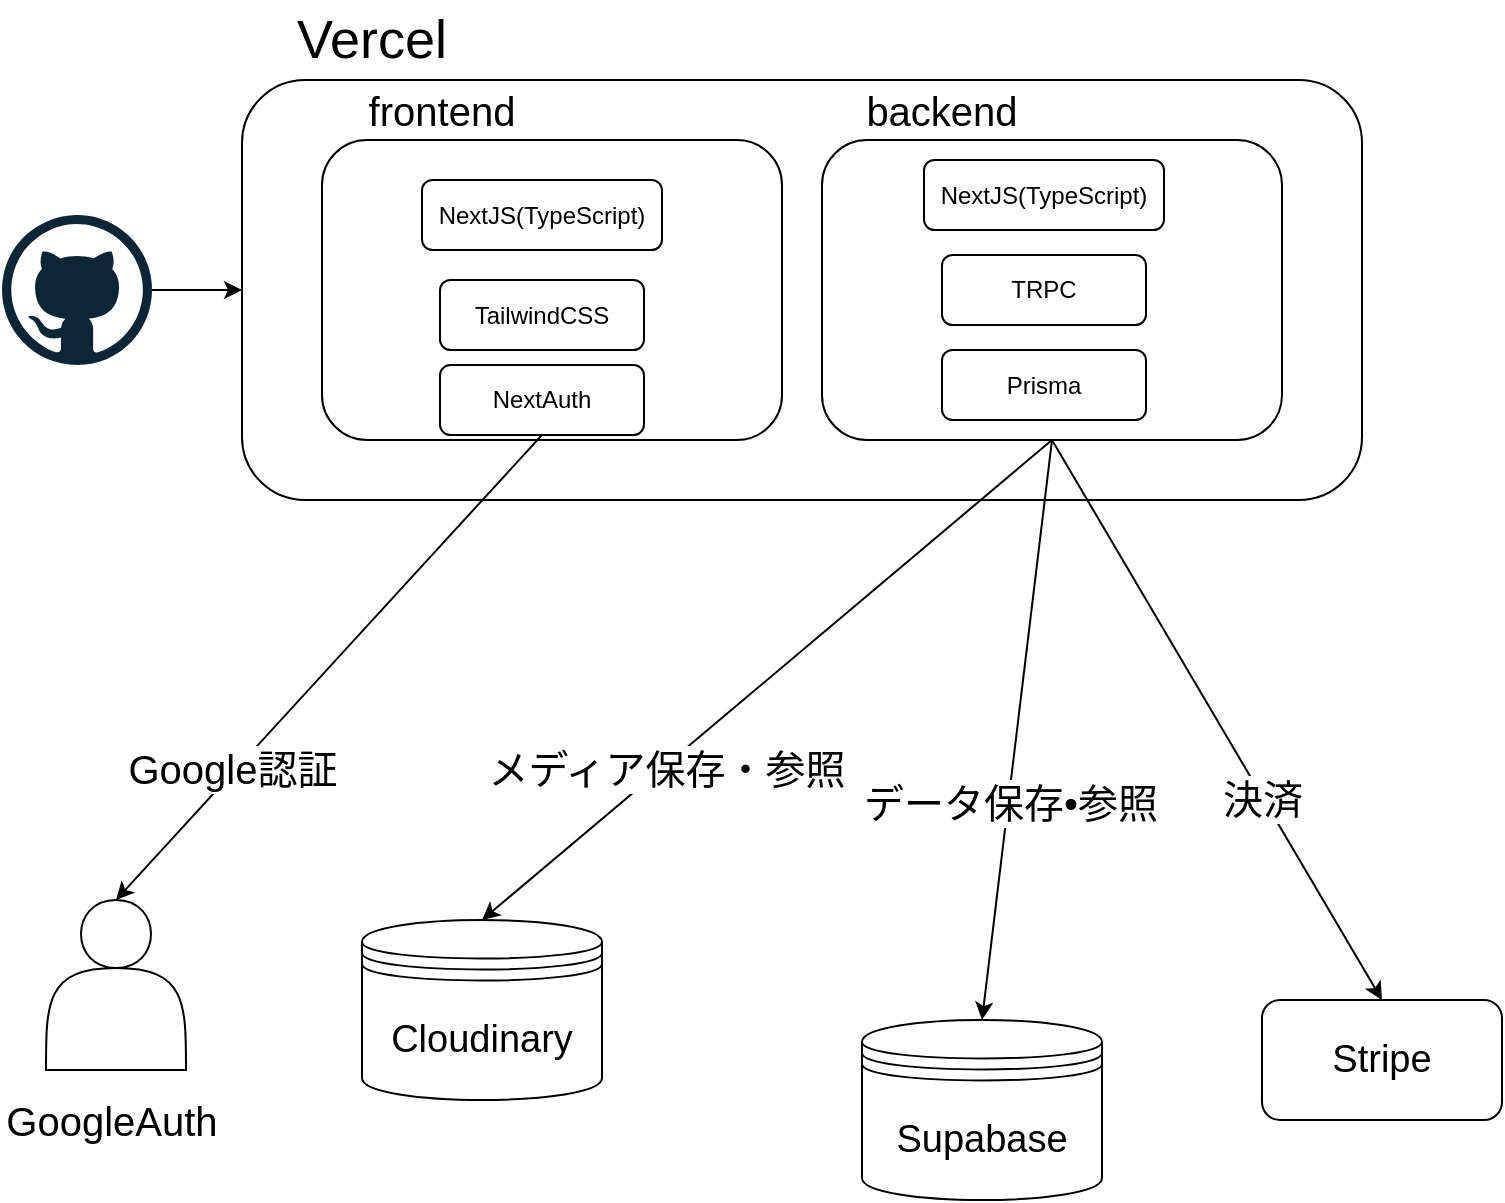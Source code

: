 <mxfile>
    <diagram id="nqKw0y5thN22L9Wjb64t" name="ページ1">
        <mxGraphModel dx="1158" dy="785" grid="1" gridSize="10" guides="1" tooltips="1" connect="1" arrows="1" fold="1" page="1" pageScale="1" pageWidth="827" pageHeight="1169" math="0" shadow="0">
            <root>
                <mxCell id="0"/>
                <mxCell id="1" parent="0"/>
                <mxCell id="14" value="" style="rounded=1;whiteSpace=wrap;html=1;" vertex="1" parent="1">
                    <mxGeometry x="140" y="50" width="560" height="210" as="geometry"/>
                </mxCell>
                <mxCell id="5" value="" style="dashed=0;outlineConnect=0;html=1;align=center;labelPosition=center;verticalLabelPosition=bottom;verticalAlign=top;shape=mxgraph.weblogos.github" vertex="1" parent="1">
                    <mxGeometry x="20" y="117.5" width="75" height="75" as="geometry"/>
                </mxCell>
                <mxCell id="7" value="Supabase" style="shape=datastore;whiteSpace=wrap;html=1;fontSize=19;" vertex="1" parent="1">
                    <mxGeometry x="450" y="520" width="120" height="90" as="geometry"/>
                </mxCell>
                <mxCell id="13" value="" style="endArrow=classic;html=1;entryX=0;entryY=0.5;entryDx=0;entryDy=0;" edge="1" parent="1" source="5" target="14">
                    <mxGeometry width="50" height="50" relative="1" as="geometry">
                        <mxPoint x="190" y="230" as="sourcePoint"/>
                        <mxPoint x="140" y="580" as="targetPoint"/>
                    </mxGeometry>
                </mxCell>
                <mxCell id="15" value="Vercel" style="text;html=1;strokeColor=none;fillColor=none;align=center;verticalAlign=middle;whiteSpace=wrap;rounded=0;fontSize=27;" vertex="1" parent="1">
                    <mxGeometry x="160" y="10" width="90" height="40" as="geometry"/>
                </mxCell>
                <mxCell id="23" style="edgeStyle=none;html=1;entryX=0.5;entryY=0;entryDx=0;entryDy=0;fontSize=27;exitX=0.5;exitY=1;exitDx=0;exitDy=0;" edge="1" parent="1" source="43" target="22">
                    <mxGeometry relative="1" as="geometry"/>
                </mxCell>
                <mxCell id="27" value="決済" style="edgeLabel;html=1;align=center;verticalAlign=middle;resizable=0;points=[];fontSize=20;" vertex="1" connectable="0" parent="23">
                    <mxGeometry x="0.096" y="3" relative="1" as="geometry">
                        <mxPoint x="12" y="27" as="offset"/>
                    </mxGeometry>
                </mxCell>
                <mxCell id="16" value="" style="rounded=1;whiteSpace=wrap;html=1;" vertex="1" parent="1">
                    <mxGeometry x="180" y="80" width="230" height="150" as="geometry"/>
                </mxCell>
                <mxCell id="25" style="edgeStyle=none;html=1;entryX=0.5;entryY=0;entryDx=0;entryDy=0;fontSize=27;exitX=0.5;exitY=1;exitDx=0;exitDy=0;" edge="1" parent="1" source="43" target="49">
                    <mxGeometry relative="1" as="geometry"/>
                </mxCell>
                <mxCell id="26" value="メディア保存・参照" style="edgeLabel;html=1;align=center;verticalAlign=middle;resizable=0;points=[];fontSize=20;" vertex="1" connectable="0" parent="25">
                    <mxGeometry x="0.043" y="2" relative="1" as="geometry">
                        <mxPoint x="-46" y="37" as="offset"/>
                    </mxGeometry>
                </mxCell>
                <mxCell id="22" value="Stripe" style="rounded=1;whiteSpace=wrap;html=1;fontSize=19;" vertex="1" parent="1">
                    <mxGeometry x="650" y="510" width="120" height="60" as="geometry"/>
                </mxCell>
                <mxCell id="31" value="frontend" style="text;html=1;strokeColor=none;fillColor=none;align=center;verticalAlign=middle;whiteSpace=wrap;rounded=0;fontSize=20;" vertex="1" parent="1">
                    <mxGeometry x="200" y="50" width="80" height="30" as="geometry"/>
                </mxCell>
                <mxCell id="32" value="NextJS(TypeScript)" style="rounded=1;whiteSpace=wrap;html=1;" vertex="1" parent="1">
                    <mxGeometry x="230" y="100" width="120" height="35" as="geometry"/>
                </mxCell>
                <mxCell id="33" value="TailwindCSS" style="rounded=1;whiteSpace=wrap;html=1;" vertex="1" parent="1">
                    <mxGeometry x="239" y="150" width="102" height="35" as="geometry"/>
                </mxCell>
                <mxCell id="36" value="NextAuth" style="rounded=1;whiteSpace=wrap;html=1;" vertex="1" parent="1">
                    <mxGeometry x="239" y="192.5" width="102" height="35" as="geometry"/>
                </mxCell>
                <mxCell id="19" style="edgeStyle=none;html=1;entryX=0.5;entryY=0;entryDx=0;entryDy=0;fontSize=27;exitX=0.5;exitY=1;exitDx=0;exitDy=0;" edge="1" parent="1" source="43" target="7">
                    <mxGeometry relative="1" as="geometry">
                        <mxPoint x="447" y="210" as="sourcePoint"/>
                    </mxGeometry>
                </mxCell>
                <mxCell id="28" value="データ保存•参照" style="edgeLabel;html=1;align=center;verticalAlign=middle;resizable=0;points=[];fontSize=20;" vertex="1" connectable="0" parent="19">
                    <mxGeometry x="0.246" y="1" relative="1" as="geometry">
                        <mxPoint as="offset"/>
                    </mxGeometry>
                </mxCell>
                <mxCell id="20" style="edgeStyle=none;html=1;entryX=0.5;entryY=0;entryDx=0;entryDy=0;fontSize=27;exitX=0.5;exitY=1;exitDx=0;exitDy=0;" edge="1" parent="1" source="36" target="53">
                    <mxGeometry relative="1" as="geometry">
                        <mxPoint x="80" y="420" as="targetPoint"/>
                    </mxGeometry>
                </mxCell>
                <mxCell id="29" value="Google認証" style="edgeLabel;html=1;align=center;verticalAlign=middle;resizable=0;points=[];fontSize=20;" vertex="1" connectable="0" parent="20">
                    <mxGeometry x="0.443" y="2" relative="1" as="geometry">
                        <mxPoint x="-3" y="-3" as="offset"/>
                    </mxGeometry>
                </mxCell>
                <mxCell id="40" value="backend" style="text;html=1;strokeColor=none;fillColor=none;align=center;verticalAlign=middle;whiteSpace=wrap;rounded=0;fontSize=20;" vertex="1" parent="1">
                    <mxGeometry x="450" y="50" width="80" height="30" as="geometry"/>
                </mxCell>
                <mxCell id="43" value="" style="rounded=1;whiteSpace=wrap;html=1;" vertex="1" parent="1">
                    <mxGeometry x="430" y="80" width="230" height="150" as="geometry"/>
                </mxCell>
                <mxCell id="42" value="NextJS(TypeScript)" style="rounded=1;whiteSpace=wrap;html=1;" vertex="1" parent="1">
                    <mxGeometry x="481" y="90" width="120" height="35" as="geometry"/>
                </mxCell>
                <mxCell id="37" value="TRPC" style="rounded=1;whiteSpace=wrap;html=1;" vertex="1" parent="1">
                    <mxGeometry x="490" y="137.5" width="102" height="35" as="geometry"/>
                </mxCell>
                <mxCell id="35" value="Prisma" style="rounded=1;whiteSpace=wrap;html=1;" vertex="1" parent="1">
                    <mxGeometry x="490" y="185" width="102" height="35" as="geometry"/>
                </mxCell>
                <mxCell id="49" value="Cloudinary" style="shape=datastore;whiteSpace=wrap;html=1;fontSize=19;" vertex="1" parent="1">
                    <mxGeometry x="200" y="470" width="120" height="90" as="geometry"/>
                </mxCell>
                <mxCell id="56" value="" style="group" vertex="1" connectable="0" parent="1">
                    <mxGeometry x="20" y="460" width="110" height="125" as="geometry"/>
                </mxCell>
                <mxCell id="53" value="" style="shape=actor;whiteSpace=wrap;html=1;fontSize=19;" vertex="1" parent="56">
                    <mxGeometry x="22" width="70" height="85" as="geometry"/>
                </mxCell>
                <mxCell id="54" value="GoogleAuth" style="text;html=1;strokeColor=none;fillColor=none;align=center;verticalAlign=middle;whiteSpace=wrap;rounded=0;fontSize=20;" vertex="1" parent="56">
                    <mxGeometry y="95" width="110" height="30" as="geometry"/>
                </mxCell>
            </root>
        </mxGraphModel>
    </diagram>
</mxfile>